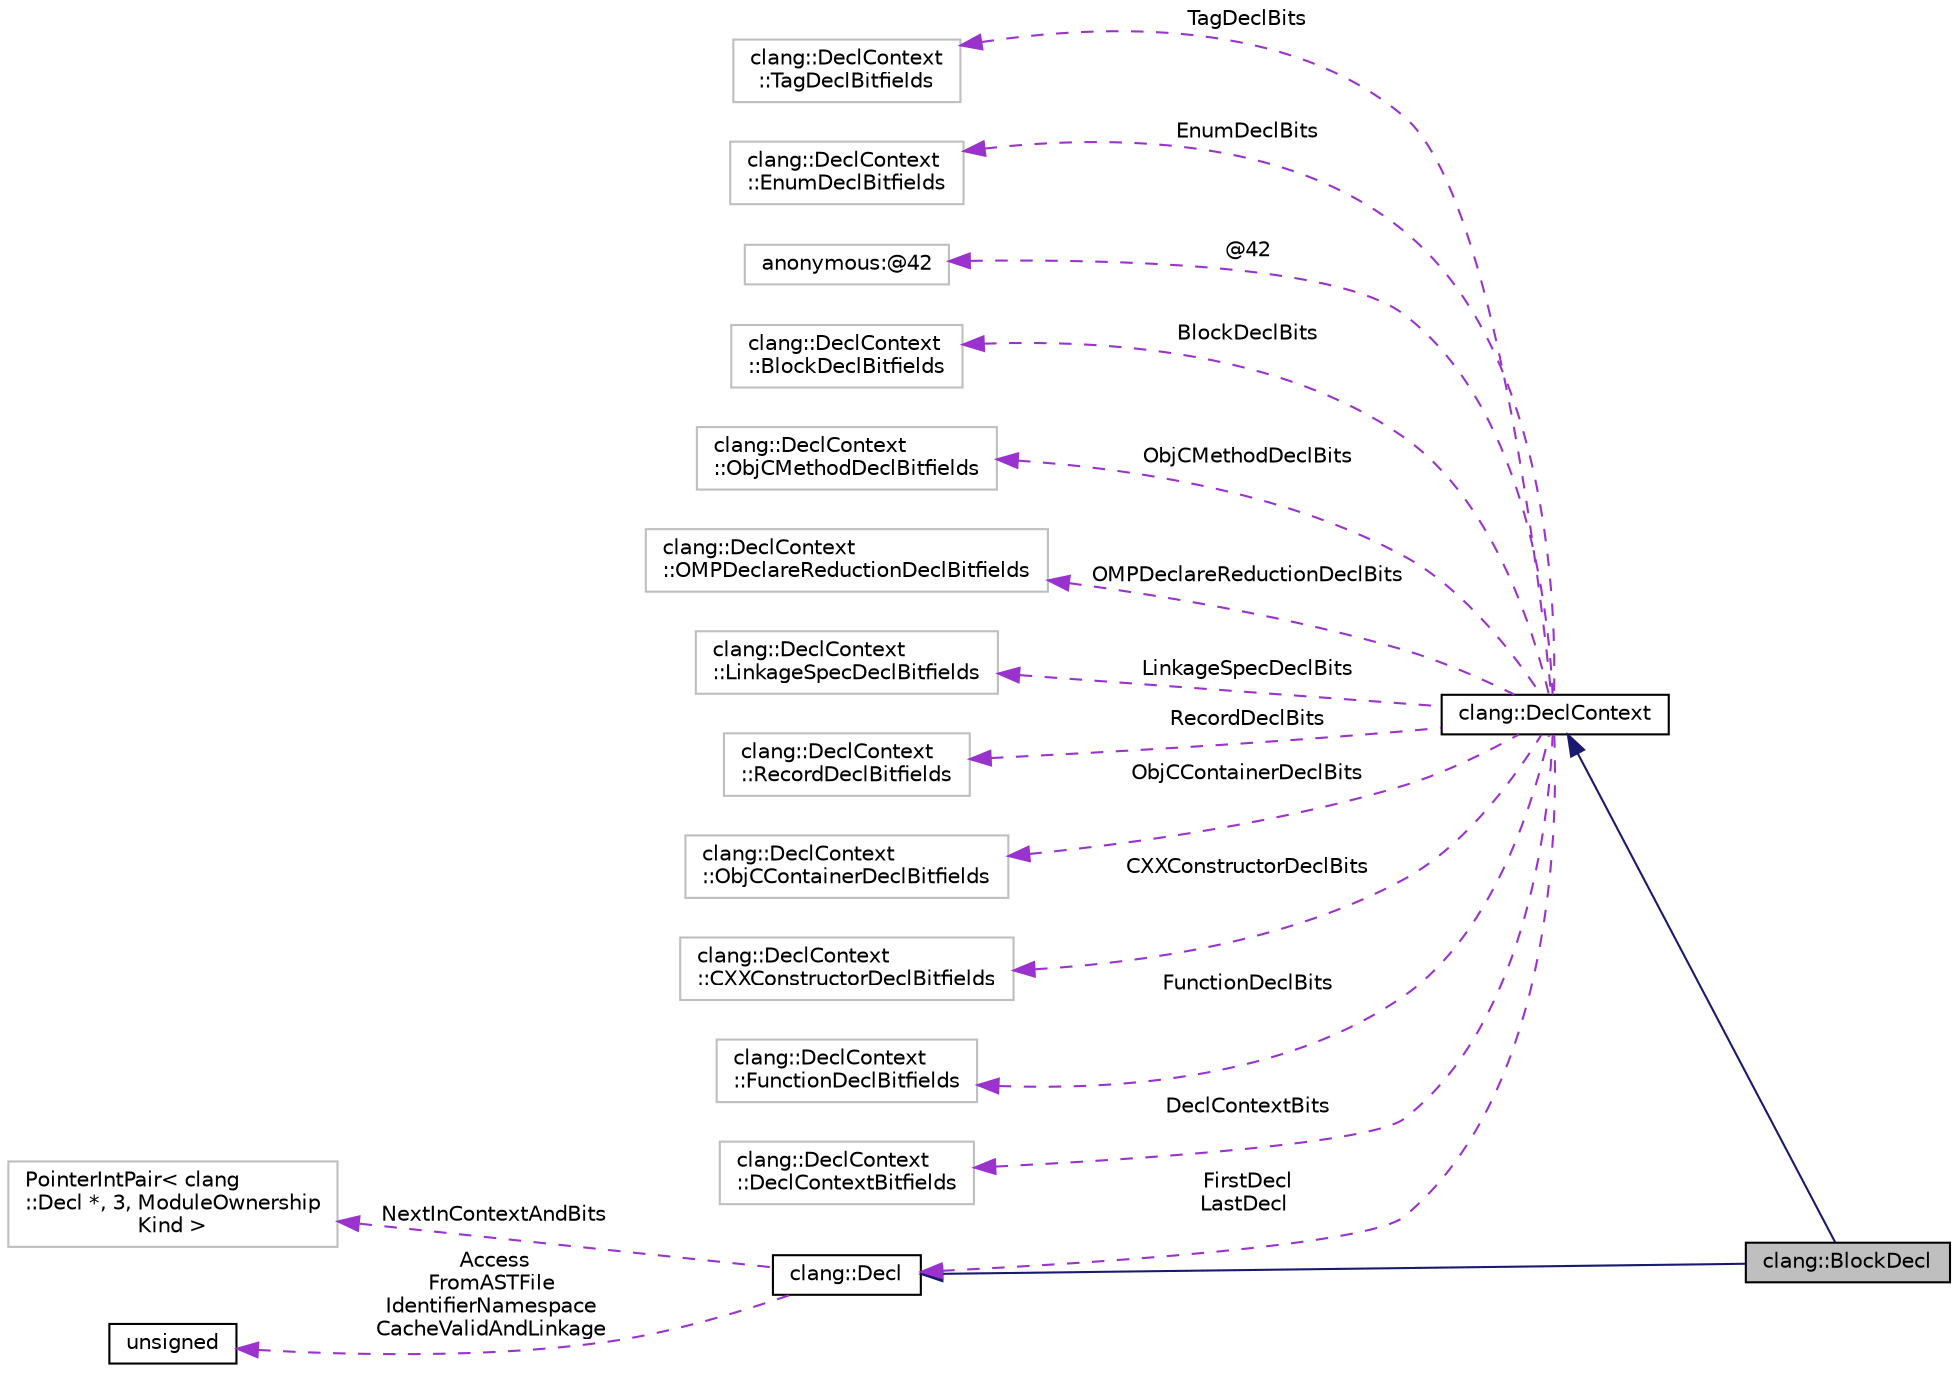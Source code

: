 digraph "clang::BlockDecl"
{
 // LATEX_PDF_SIZE
  bgcolor="transparent";
  edge [fontname="Helvetica",fontsize="10",labelfontname="Helvetica",labelfontsize="10"];
  node [fontname="Helvetica",fontsize="10",shape=record];
  rankdir="LR";
  Node1 [label="clang::BlockDecl",height=0.2,width=0.4,color="black", fillcolor="grey75", style="filled", fontcolor="black",tooltip="Represents a block literal declaration, which is like an unnamed FunctionDecl."];
  Node2 -> Node1 [dir="back",color="midnightblue",fontsize="10",style="solid",fontname="Helvetica"];
  Node2 [label="clang::Decl",height=0.2,width=0.4,color="black",URL="$classclang_1_1Decl.html",tooltip="Decl - This represents one declaration (or definition), e.g."];
  Node3 -> Node2 [dir="back",color="darkorchid3",fontsize="10",style="dashed",label=" NextInContextAndBits" ,fontname="Helvetica"];
  Node3 [label="PointerIntPair\< clang\l::Decl *, 3, ModuleOwnership\lKind \>",height=0.2,width=0.4,color="grey75",tooltip=" "];
  Node4 -> Node2 [dir="back",color="darkorchid3",fontsize="10",style="dashed",label=" Access\nFromASTFile\nIdentifierNamespace\nCacheValidAndLinkage" ,fontname="Helvetica"];
  Node4 [label="unsigned",height=0.2,width=0.4,color="black",URL="$classunsigned.html",tooltip=" "];
  Node5 -> Node1 [dir="back",color="midnightblue",fontsize="10",style="solid",fontname="Helvetica"];
  Node5 [label="clang::DeclContext",height=0.2,width=0.4,color="black",URL="$classclang_1_1DeclContext.html",tooltip="DeclContext - This is used only as base class of specific decl types that can act as declaration cont..."];
  Node6 -> Node5 [dir="back",color="darkorchid3",fontsize="10",style="dashed",label=" TagDeclBits" ,fontname="Helvetica"];
  Node6 [label="clang::DeclContext\l::TagDeclBitfields",height=0.2,width=0.4,color="grey75",tooltip="Stores the bits used by TagDecl."];
  Node7 -> Node5 [dir="back",color="darkorchid3",fontsize="10",style="dashed",label=" EnumDeclBits" ,fontname="Helvetica"];
  Node7 [label="clang::DeclContext\l::EnumDeclBitfields",height=0.2,width=0.4,color="grey75",tooltip="Stores the bits used by EnumDecl."];
  Node8 -> Node5 [dir="back",color="darkorchid3",fontsize="10",style="dashed",label=" @42" ,fontname="Helvetica"];
  Node8 [label="anonymous:@42",height=0.2,width=0.4,color="grey75",tooltip=" "];
  Node9 -> Node5 [dir="back",color="darkorchid3",fontsize="10",style="dashed",label=" BlockDeclBits" ,fontname="Helvetica"];
  Node9 [label="clang::DeclContext\l::BlockDeclBitfields",height=0.2,width=0.4,color="grey75",tooltip="Stores the bits used by BlockDecl."];
  Node10 -> Node5 [dir="back",color="darkorchid3",fontsize="10",style="dashed",label=" ObjCMethodDeclBits" ,fontname="Helvetica"];
  Node10 [label="clang::DeclContext\l::ObjCMethodDeclBitfields",height=0.2,width=0.4,color="grey75",tooltip="Stores the bits used by ObjCMethodDecl."];
  Node11 -> Node5 [dir="back",color="darkorchid3",fontsize="10",style="dashed",label=" OMPDeclareReductionDeclBits" ,fontname="Helvetica"];
  Node11 [label="clang::DeclContext\l::OMPDeclareReductionDeclBitfields",height=0.2,width=0.4,color="grey75",tooltip="Stores the bits used by OMPDeclareReductionDecl."];
  Node12 -> Node5 [dir="back",color="darkorchid3",fontsize="10",style="dashed",label=" LinkageSpecDeclBits" ,fontname="Helvetica"];
  Node12 [label="clang::DeclContext\l::LinkageSpecDeclBitfields",height=0.2,width=0.4,color="grey75",tooltip="Stores the bits used by LinkageSpecDecl."];
  Node13 -> Node5 [dir="back",color="darkorchid3",fontsize="10",style="dashed",label=" RecordDeclBits" ,fontname="Helvetica"];
  Node13 [label="clang::DeclContext\l::RecordDeclBitfields",height=0.2,width=0.4,color="grey75",tooltip="Stores the bits used by RecordDecl."];
  Node14 -> Node5 [dir="back",color="darkorchid3",fontsize="10",style="dashed",label=" ObjCContainerDeclBits" ,fontname="Helvetica"];
  Node14 [label="clang::DeclContext\l::ObjCContainerDeclBitfields",height=0.2,width=0.4,color="grey75",tooltip="Stores the bits used by ObjCContainerDecl."];
  Node15 -> Node5 [dir="back",color="darkorchid3",fontsize="10",style="dashed",label=" CXXConstructorDeclBits" ,fontname="Helvetica"];
  Node15 [label="clang::DeclContext\l::CXXConstructorDeclBitfields",height=0.2,width=0.4,color="grey75",tooltip="Stores the bits used by CXXConstructorDecl."];
  Node16 -> Node5 [dir="back",color="darkorchid3",fontsize="10",style="dashed",label=" FunctionDeclBits" ,fontname="Helvetica"];
  Node16 [label="clang::DeclContext\l::FunctionDeclBitfields",height=0.2,width=0.4,color="grey75",tooltip="Stores the bits used by FunctionDecl."];
  Node17 -> Node5 [dir="back",color="darkorchid3",fontsize="10",style="dashed",label=" DeclContextBits" ,fontname="Helvetica"];
  Node17 [label="clang::DeclContext\l::DeclContextBitfields",height=0.2,width=0.4,color="grey75",tooltip="Stores the bits used by DeclContext."];
  Node2 -> Node5 [dir="back",color="darkorchid3",fontsize="10",style="dashed",label=" FirstDecl\nLastDecl" ,fontname="Helvetica"];
}
